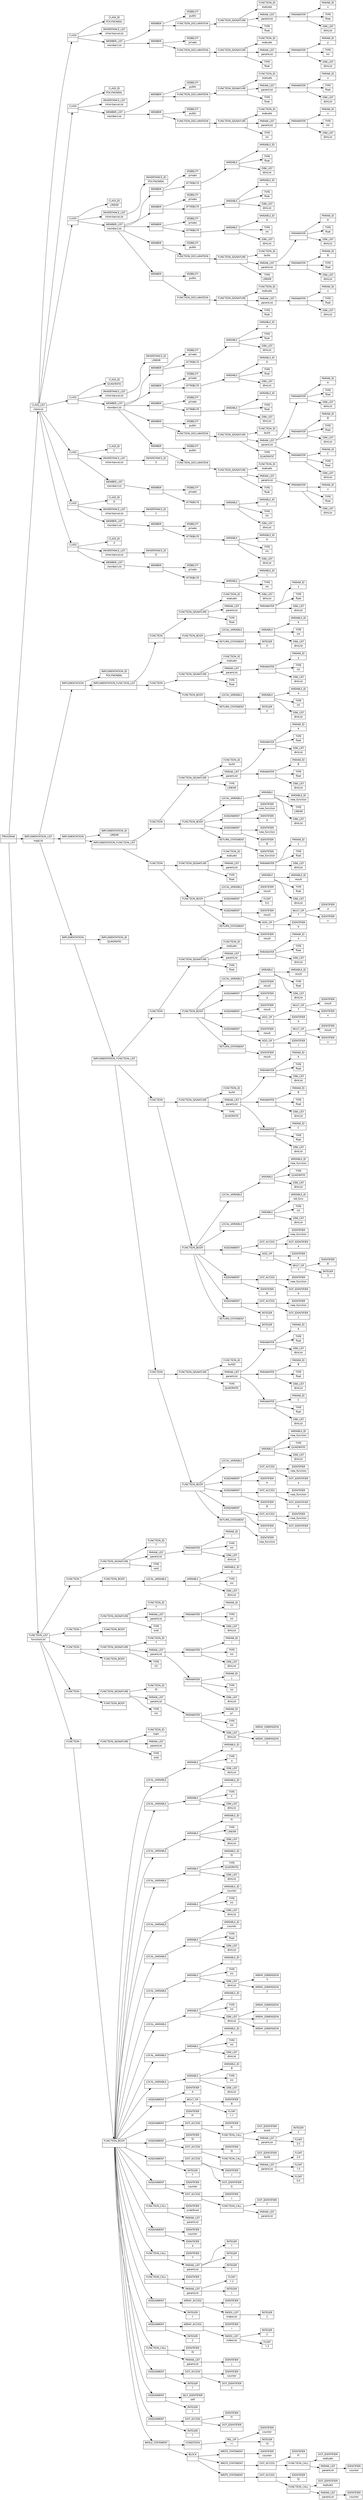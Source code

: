 digraph AST {
  node [shape=record];
    node [fontname=Sans];charset="UTF-8" splines=true splines=spline rankdir =LR
  node3 [label="PROGRAM |  "];
  node0 [label="CLASS_LIST | classList "];
  node31 [label="CLASS |  "];
  node4 [label="CLASS_ID | POLYNOMIAL "];
  node5 [label="INHERITANCE_LIST | inheritanceList "];
  node6 [label="MEMBER_LIST | memberList "];
  node18 [label="MEMBER |  "];
  node7 [label="VISIBILITY | public "];
  node17 [label="FUNCTION_DECLARATION |  "];
  node16 [label="FUNCTION_SIGNATURE |  "];
  node8 [label="FUNCTION_ID | evaluate "];
  node9 [label="PARAM_LIST | paramList "];
  node14 [label="PARAMATER |  "];
  node10 [label="PARAM_ID | x "];
  node11 [label="TYPE | float "];
  node12 [label="DIM_LIST | dimList "];
  node15 [label="TYPE | float "];
  node30 [label="MEMBER |  "];
  node19 [label="VISIBILITY | private "];
  node29 [label="FUNCTION_DECLARATION |  "];
  node28 [label="FUNCTION_SIGNATURE |  "];
  node20 [label="FUNCTION_ID | evaluate "];
  node21 [label="PARAM_LIST | paramList "];
  node26 [label="PARAMATER |  "];
  node22 [label="PARAM_ID | y "];
  node23 [label="TYPE | int "];
  node24 [label="DIM_LIST | dimList "];
  node27 [label="TYPE | float "];
  node59 [label="CLASS |  "];
  node32 [label="CLASS_ID | POLYNOMIAL "];
  node33 [label="INHERITANCE_LIST | inheritanceList "];
  node34 [label="MEMBER_LIST | memberList "];
  node46 [label="MEMBER |  "];
  node35 [label="VISIBILITY | public "];
  node45 [label="FUNCTION_DECLARATION |  "];
  node44 [label="FUNCTION_SIGNATURE |  "];
  node36 [label="FUNCTION_ID | evaluate "];
  node37 [label="PARAM_LIST | paramList "];
  node42 [label="PARAMATER |  "];
  node38 [label="PARAM_ID | x "];
  node39 [label="TYPE | float "];
  node40 [label="DIM_LIST | dimList "];
  node43 [label="TYPE | float "];
  node58 [label="MEMBER |  "];
  node47 [label="VISIBILITY | public "];
  node57 [label="FUNCTION_DECLARATION |  "];
  node56 [label="FUNCTION_SIGNATURE |  "];
  node48 [label="FUNCTION_ID | evaluate "];
  node49 [label="PARAM_LIST | paramList "];
  node54 [label="PARAMATER |  "];
  node50 [label="PARAM_ID | x "];
  node51 [label="TYPE | int "];
  node52 [label="DIM_LIST | dimList "];
  node55 [label="TYPE | int "];
  node117 [label="CLASS |  "];
  node60 [label="CLASS_ID | LINEAR "];
  node61 [label="INHERITANCE_LIST | inheritanceList "];
  node62 [label="INHERITANCE_ID | POLYNOMIAL "];
  node63 [label="MEMBER_LIST | memberList "];
  node71 [label="MEMBER |  "];
  node64 [label="VISIBILITY | private "];
  node70 [label="ATTRIBUTE |  "];
  node69 [label="VARIABLE |  "];
  node65 [label="VARIABLE_ID | a "];
  node66 [label="TYPE | float "];
  node67 [label="DIM_LIST | dimList "];
  node79 [label="MEMBER |  "];
  node72 [label="VISIBILITY | private "];
  node78 [label="ATTRIBUTE |  "];
  node77 [label="VARIABLE |  "];
  node73 [label="VARIABLE_ID | b "];
  node74 [label="TYPE | float "];
  node75 [label="DIM_LIST | dimList "];
  node87 [label="MEMBER |  "];
  node80 [label="VISIBILITY | private "];
  node86 [label="ATTRIBUTE |  "];
  node85 [label="VARIABLE |  "];
  node81 [label="VARIABLE_ID | b "];
  node82 [label="TYPE | int "];
  node83 [label="DIM_LIST | dimList "];
  node104 [label="MEMBER |  "];
  node88 [label="VISIBILITY | public "];
  node103 [label="FUNCTION_DECLARATION |  "];
  node102 [label="FUNCTION_SIGNATURE |  "];
  node89 [label="FUNCTION_ID | build "];
  node90 [label="PARAM_LIST | paramList "];
  node95 [label="PARAMATER |  "];
  node91 [label="PARAM_ID | A "];
  node92 [label="TYPE | float "];
  node93 [label="DIM_LIST | dimList "];
  node100 [label="PARAMATER |  "];
  node96 [label="PARAM_ID | B "];
  node97 [label="TYPE | float "];
  node98 [label="DIM_LIST | dimList "];
  node101 [label="TYPE | LINEAR "];
  node116 [label="MEMBER |  "];
  node105 [label="VISIBILITY | public "];
  node115 [label="FUNCTION_DECLARATION |  "];
  node114 [label="FUNCTION_SIGNATURE |  "];
  node106 [label="FUNCTION_ID | evaluate "];
  node107 [label="PARAM_LIST | paramList "];
  node112 [label="PARAMATER |  "];
  node108 [label="PARAM_ID | x "];
  node109 [label="TYPE | float "];
  node110 [label="DIM_LIST | dimList "];
  node113 [label="TYPE | float "];
  node180 [label="CLASS |  "];
  node118 [label="CLASS_ID | QUADRATIC "];
  node119 [label="INHERITANCE_LIST | inheritanceList "];
  node120 [label="INHERITANCE_ID | LINEAR "];
  node121 [label="MEMBER_LIST | memberList "];
  node129 [label="MEMBER |  "];
  node122 [label="VISIBILITY | private "];
  node128 [label="ATTRIBUTE |  "];
  node127 [label="VARIABLE |  "];
  node123 [label="VARIABLE_ID | a "];
  node124 [label="TYPE | float "];
  node125 [label="DIM_LIST | dimList "];
  node137 [label="MEMBER |  "];
  node130 [label="VISIBILITY | private "];
  node136 [label="ATTRIBUTE |  "];
  node135 [label="VARIABLE |  "];
  node131 [label="VARIABLE_ID | b "];
  node132 [label="TYPE | float "];
  node133 [label="DIM_LIST | dimList "];
  node145 [label="MEMBER |  "];
  node138 [label="VISIBILITY | private "];
  node144 [label="ATTRIBUTE |  "];
  node143 [label="VARIABLE |  "];
  node139 [label="VARIABLE_ID | c "];
  node140 [label="TYPE | float "];
  node141 [label="DIM_LIST | dimList "];
  node167 [label="MEMBER |  "];
  node146 [label="VISIBILITY | public "];
  node166 [label="FUNCTION_DECLARATION |  "];
  node165 [label="FUNCTION_SIGNATURE |  "];
  node147 [label="FUNCTION_ID | build "];
  node148 [label="PARAM_LIST | paramList "];
  node153 [label="PARAMATER |  "];
  node149 [label="PARAM_ID | A "];
  node150 [label="TYPE | float "];
  node151 [label="DIM_LIST | dimList "];
  node158 [label="PARAMATER |  "];
  node154 [label="PARAM_ID | B "];
  node155 [label="TYPE | float "];
  node156 [label="DIM_LIST | dimList "];
  node163 [label="PARAMATER |  "];
  node159 [label="PARAM_ID | C "];
  node160 [label="TYPE | float "];
  node161 [label="DIM_LIST | dimList "];
  node164 [label="TYPE | QUADRATIC "];
  node179 [label="MEMBER |  "];
  node168 [label="VISIBILITY | public "];
  node178 [label="FUNCTION_DECLARATION |  "];
  node177 [label="FUNCTION_SIGNATURE |  "];
  node169 [label="FUNCTION_ID | evaluate "];
  node170 [label="PARAM_LIST | paramList "];
  node175 [label="PARAMATER |  "];
  node171 [label="PARAM_ID | x "];
  node172 [label="TYPE | float "];
  node173 [label="DIM_LIST | dimList "];
  node176 [label="TYPE | float "];
  node193 [label="CLASS |  "];
  node181 [label="CLASS_ID | C "];
  node182 [label="INHERITANCE_LIST | inheritanceList "];
  node183 [label="INHERITANCE_ID | E "];
  node184 [label="MEMBER_LIST | memberList "];
  node192 [label="MEMBER |  "];
  node185 [label="VISIBILITY | private "];
  node191 [label="ATTRIBUTE |  "];
  node190 [label="VARIABLE |  "];
  node186 [label="VARIABLE_ID | a "];
  node187 [label="TYPE | int "];
  node188 [label="DIM_LIST | dimList "];
  node206 [label="CLASS |  "];
  node194 [label="CLASS_ID | D "];
  node195 [label="INHERITANCE_LIST | inheritanceList "];
  node196 [label="INHERITANCE_ID | C "];
  node197 [label="MEMBER_LIST | memberList "];
  node205 [label="MEMBER |  "];
  node198 [label="VISIBILITY | private "];
  node204 [label="ATTRIBUTE |  "];
  node203 [label="VARIABLE |  "];
  node199 [label="VARIABLE_ID | b "];
  node200 [label="TYPE | int "];
  node201 [label="DIM_LIST | dimList "];
  node219 [label="CLASS |  "];
  node207 [label="CLASS_ID | E "];
  node208 [label="INHERITANCE_LIST | inheritanceList "];
  node209 [label="INHERITANCE_ID | D "];
  node210 [label="MEMBER_LIST | memberList "];
  node218 [label="MEMBER |  "];
  node211 [label="VISIBILITY | private "];
  node217 [label="ATTRIBUTE |  "];
  node216 [label="VARIABLE |  "];
  node212 [label="VARIABLE_ID | c "];
  node213 [label="TYPE | int "];
  node214 [label="DIM_LIST | dimList "];
  node1 [label="IMPLEMENTATION_LIST | implList "];
  node260 [label="IMPLEMENTATION |  "];
  node220 [label="IMPLEMENTATION_ID | POLYNOMIAL "];
  node221 [label="IMPLEMENTATION_FUNCTION_LIST |  "];
  node240 [label="FUNCTION |  "];
  node230 [label="FUNCTION_SIGNATURE |  "];
  node222 [label="FUNCTION_ID | evaluate "];
  node223 [label="PARAM_LIST | paramList "];
  node228 [label="PARAMATER |  "];
  node224 [label="PARAM_ID | x "];
  node225 [label="TYPE | float "];
  node226 [label="DIM_LIST | dimList "];
  node229 [label="TYPE | float "];
  node231 [label="FUNCTION_BODY |  "];
  node237 [label="LOCAL_VARIABLE |  "];
  node236 [label="VARIABLE |  "];
  node232 [label="VARIABLE_ID | b "];
  node233 [label="TYPE | int "];
  node234 [label="DIM_LIST | dimList "];
  node239 [label="RETURN_STATEMENT |  "];
  node238 [label="INTEGER | 0 "];
  node259 [label="FUNCTION |  "];
  node249 [label="FUNCTION_SIGNATURE |  "];
  node241 [label="FUNCTION_ID | evaluate "];
  node242 [label="PARAM_LIST | paramList "];
  node247 [label="PARAMATER |  "];
  node243 [label="PARAM_ID | y "];
  node244 [label="TYPE | int "];
  node245 [label="DIM_LIST | dimList "];
  node248 [label="TYPE | float "];
  node250 [label="FUNCTION_BODY |  "];
  node256 [label="LOCAL_VARIABLE |  "];
  node255 [label="VARIABLE |  "];
  node251 [label="VARIABLE_ID | a "];
  node252 [label="TYPE | int "];
  node253 [label="DIM_LIST | dimList "];
  node258 [label="RETURN_STATEMENT |  "];
  node257 [label="INTEGER | 0 "];
  node326 [label="IMPLEMENTATION |  "];
  node261 [label="IMPLEMENTATION_ID | LINEAR "];
  node262 [label="IMPLEMENTATION_FUNCTION_LIST |  "];
  node294 [label="FUNCTION |  "];
  node276 [label="FUNCTION_SIGNATURE |  "];
  node263 [label="FUNCTION_ID | build "];
  node264 [label="PARAM_LIST | paramList "];
  node269 [label="PARAMATER |  "];
  node265 [label="PARAM_ID | A "];
  node266 [label="TYPE | float "];
  node267 [label="DIM_LIST | dimList "];
  node274 [label="PARAMATER |  "];
  node270 [label="PARAM_ID | B "];
  node271 [label="TYPE | float "];
  node272 [label="DIM_LIST | dimList "];
  node275 [label="TYPE | LINEAR "];
  node277 [label="FUNCTION_BODY |  "];
  node283 [label="LOCAL_VARIABLE |  "];
  node282 [label="VARIABLE |  "];
  node278 [label="VARIABLE_ID | new_function "];
  node279 [label="TYPE | LINEAR "];
  node280 [label="DIM_LIST | dimList "];
  node287 [label="ASSIGNMENT |  "];
  node284 [label="IDENTIFIER | new_function "];
  node286 [label="IDENTIFIER | A "];
  node291 [label="ASSIGNMENT |  "];
  node288 [label="IDENTIFIER | new_function "];
  node290 [label="IDENTIFIER | B "];
  node293 [label="RETURN_STATEMENT |  "];
  node292 [label="IDENTIFIER | new_function "];
  node325 [label="FUNCTION |  "];
  node303 [label="FUNCTION_SIGNATURE |  "];
  node295 [label="FUNCTION_ID | evaluate "];
  node296 [label="PARAM_LIST | paramList "];
  node301 [label="PARAMATER |  "];
  node297 [label="PARAM_ID | x "];
  node298 [label="TYPE | float "];
  node299 [label="DIM_LIST | dimList "];
  node302 [label="TYPE | float "];
  node304 [label="FUNCTION_BODY |  "];
  node310 [label="LOCAL_VARIABLE |  "];
  node309 [label="VARIABLE |  "];
  node305 [label="VARIABLE_ID | result "];
  node306 [label="TYPE | float "];
  node307 [label="DIM_LIST | dimList "];
  node314 [label="ASSIGNMENT |  "];
  node311 [label="IDENTIFIER | result "];
  node313 [label="FLOAT | 0.0 "];
  node322 [label="ASSIGNMENT |  "];
  node315 [label="IDENTIFIER | result "];
  node320 [label="ADD_OP | + "];
  node318 [label="MULT_OP | * "];
  node317 [label="IDENTIFIER | a "];
  node319 [label="IDENTIFIER | x "];
  node321 [label="IDENTIFIER | b "];
  node324 [label="RETURN_STATEMENT |  "];
  node323 [label="IDENTIFIER | result "];
  node472 [label="IMPLEMENTATION |  "];
  node327 [label="IMPLEMENTATION_ID | QUADRATIC "];
  node328 [label="IMPLEMENTATION_FUNCTION_LIST |  "];
  node367 [label="FUNCTION |  "];
  node337 [label="FUNCTION_SIGNATURE |  "];
  node329 [label="FUNCTION_ID | evaluate "];
  node330 [label="PARAM_LIST | paramList "];
  node335 [label="PARAMATER |  "];
  node331 [label="PARAM_ID | x "];
  node332 [label="TYPE | float "];
  node333 [label="DIM_LIST | dimList "];
  node336 [label="TYPE | float "];
  node338 [label="FUNCTION_BODY |  "];
  node344 [label="LOCAL_VARIABLE |  "];
  node343 [label="VARIABLE |  "];
  node339 [label="VARIABLE_ID | result "];
  node340 [label="TYPE | float "];
  node341 [label="DIM_LIST | dimList "];
  node348 [label="ASSIGNMENT |  "];
  node345 [label="IDENTIFIER | result "];
  node347 [label="IDENTIFIER | a "];
  node356 [label="ASSIGNMENT |  "];
  node349 [label="IDENTIFIER | result "];
  node354 [label="ADD_OP | + "];
  node352 [label="MULT_OP | * "];
  node351 [label="IDENTIFIER | result "];
  node353 [label="IDENTIFIER | x "];
  node355 [label="IDENTIFIER | b "];
  node364 [label="ASSIGNMENT |  "];
  node357 [label="IDENTIFIER | result "];
  node362 [label="ADD_OP | + "];
  node360 [label="MULT_OP | * "];
  node359 [label="IDENTIFIER | result "];
  node361 [label="IDENTIFIER | x "];
  node363 [label="IDENTIFIER | c "];
  node366 [label="RETURN_STATEMENT |  "];
  node365 [label="IDENTIFIER | result "];
  node424 [label="FUNCTION |  "];
  node386 [label="FUNCTION_SIGNATURE |  "];
  node368 [label="FUNCTION_ID | build "];
  node369 [label="PARAM_LIST | paramList "];
  node374 [label="PARAMATER |  "];
  node370 [label="PARAM_ID | A "];
  node371 [label="TYPE | float "];
  node372 [label="DIM_LIST | dimList "];
  node379 [label="PARAMATER |  "];
  node375 [label="PARAM_ID | B "];
  node376 [label="TYPE | float "];
  node377 [label="DIM_LIST | dimList "];
  node384 [label="PARAMATER |  "];
  node380 [label="PARAM_ID | C "];
  node381 [label="TYPE | float "];
  node382 [label="DIM_LIST | dimList "];
  node385 [label="TYPE | QUADRATIC "];
  node387 [label="FUNCTION_BODY |  "];
  node393 [label="LOCAL_VARIABLE |  "];
  node392 [label="VARIABLE |  "];
  node388 [label="VARIABLE_ID | new_function "];
  node389 [label="TYPE | QUADRATIC "];
  node390 [label="DIM_LIST | dimList "];
  node399 [label="LOCAL_VARIABLE |  "];
  node398 [label="VARIABLE |  "];
  node394 [label="VARIABLE_ID | old_func "];
  node395 [label="TYPE | int "];
  node396 [label="DIM_LIST | dimList "];
  node409 [label="ASSIGNMENT |  "];
  node402 [label="DOT_ACCESS |  "];
  node400 [label="IDENTIFIER | new_function "];
  node401 [label="DOT_IDENTIFIER | a "];
  node405 [label="ADD_OP | + "];
  node404 [label="IDENTIFIER | A "];
  node407 [label="MULT_OP | * "];
  node406 [label="IDENTIFIER | B "];
  node408 [label="INTEGER | 3 "];
  node415 [label="ASSIGNMENT |  "];
  node412 [label="DOT_ACCESS |  "];
  node410 [label="IDENTIFIER | new_function "];
  node411 [label="DOT_IDENTIFIER | b "];
  node414 [label="IDENTIFIER | B "];
  node421 [label="ASSIGNMENT |  "];
  node418 [label="DOT_ACCESS |  "];
  node416 [label="IDENTIFIER | new_function "];
  node417 [label="DOT_IDENTIFIER | c "];
  node420 [label="INTEGER | 1 "];
  node423 [label="RETURN_STATEMENT |  "];
  node422 [label="INTEGER | 1 "];
  node471 [label="FUNCTION |  "];
  node443 [label="FUNCTION_SIGNATURE |  "];
  node425 [label="FUNCTION_ID | build2 "];
  node426 [label="PARAM_LIST | paramList "];
  node431 [label="PARAMATER |  "];
  node427 [label="PARAM_ID | A "];
  node428 [label="TYPE | float "];
  node429 [label="DIM_LIST | dimList "];
  node436 [label="PARAMATER |  "];
  node432 [label="PARAM_ID | B "];
  node433 [label="TYPE | float "];
  node434 [label="DIM_LIST | dimList "];
  node441 [label="PARAMATER |  "];
  node437 [label="PARAM_ID | C "];
  node438 [label="TYPE | float "];
  node439 [label="DIM_LIST | dimList "];
  node442 [label="TYPE | QUADRATIC "];
  node444 [label="FUNCTION_BODY |  "];
  node450 [label="LOCAL_VARIABLE |  "];
  node449 [label="VARIABLE |  "];
  node445 [label="VARIABLE_ID | new_function "];
  node446 [label="TYPE | QUADRATIC "];
  node447 [label="DIM_LIST | dimList "];
  node456 [label="ASSIGNMENT |  "];
  node453 [label="DOT_ACCESS |  "];
  node451 [label="IDENTIFIER | new_function "];
  node452 [label="DOT_IDENTIFIER | a "];
  node455 [label="IDENTIFIER | A "];
  node462 [label="ASSIGNMENT |  "];
  node459 [label="DOT_ACCESS |  "];
  node457 [label="IDENTIFIER | new_function "];
  node458 [label="DOT_IDENTIFIER | b "];
  node461 [label="IDENTIFIER | B "];
  node468 [label="ASSIGNMENT |  "];
  node465 [label="DOT_ACCESS |  "];
  node463 [label="IDENTIFIER | new_function "];
  node464 [label="DOT_IDENTIFIER | c "];
  node467 [label="IDENTIFIER | C "];
  node470 [label="RETURN_STATEMENT |  "];
  node469 [label="IDENTIFIER | new_function "];
  node2 [label="FUNCTION_LIST | functionList "];
  node489 [label="FUNCTION |  "];
  node481 [label="FUNCTION_SIGNATURE |  "];
  node473 [label="FUNCTION_ID | f "];
  node474 [label="PARAM_LIST | paramList "];
  node479 [label="PARAMATER |  "];
  node475 [label="PARAM_ID | i "];
  node476 [label="TYPE | int "];
  node477 [label="DIM_LIST | dimList "];
  node480 [label="TYPE | void "];
  node482 [label="FUNCTION_BODY |  "];
  node488 [label="LOCAL_VARIABLE |  "];
  node487 [label="VARIABLE |  "];
  node483 [label="VARIABLE_ID | a "];
  node484 [label="TYPE | int "];
  node485 [label="DIM_LIST | dimList "];
  node500 [label="FUNCTION |  "];
  node498 [label="FUNCTION_SIGNATURE |  "];
  node490 [label="FUNCTION_ID | f "];
  node491 [label="PARAM_LIST | paramList "];
  node496 [label="PARAMATER |  "];
  node492 [label="PARAM_ID | i "];
  node493 [label="TYPE | int "];
  node494 [label="DIM_LIST | dimList "];
  node497 [label="TYPE | void "];
  node499 [label="FUNCTION_BODY |  "];
  node516 [label="FUNCTION |  "];
  node514 [label="FUNCTION_SIGNATURE |  "];
  node501 [label="FUNCTION_ID | f "];
  node502 [label="PARAM_LIST | paramList "];
  node507 [label="PARAMATER |  "];
  node503 [label="PARAM_ID | i "];
  node504 [label="TYPE | int "];
  node505 [label="DIM_LIST | dimList "];
  node512 [label="PARAMATER |  "];
  node508 [label="PARAM_ID | j "];
  node509 [label="TYPE | int "];
  node510 [label="DIM_LIST | dimList "];
  node513 [label="TYPE | int "];
  node515 [label="FUNCTION_BODY |  "];
  node529 [label="FUNCTION |  "];
  node527 [label="FUNCTION_SIGNATURE |  "];
  node517 [label="FUNCTION_ID | f3 "];
  node518 [label="PARAM_LIST | paramList "];
  node525 [label="PARAMATER |  "];
  node519 [label="PARAM_ID | p1 "];
  node520 [label="TYPE | int "];
  node523 [label="DIM_LIST | dimList "];
  node522 [label="ARRAY_DIMENSION | 3 "];
  node521 [label="ARRAY_DIMENSION | 2 "];
  node526 [label="TYPE | int "];
  node528 [label="FUNCTION_BODY |  "];
  node716 [label="FUNCTION |  "];
  node533 [label="FUNCTION_SIGNATURE |  "];
  node530 [label="FUNCTION_ID | main "];
  node531 [label="PARAM_LIST | paramList "];
  node532 [label="TYPE | void "];
  node534 [label="FUNCTION_BODY |  "];
  node540 [label="LOCAL_VARIABLE |  "];
  node539 [label="VARIABLE |  "];
  node535 [label="VARIABLE_ID | a "];
  node536 [label="TYPE | a "];
  node537 [label="DIM_LIST | dimList "];
  node546 [label="LOCAL_VARIABLE |  "];
  node545 [label="VARIABLE |  "];
  node541 [label="VARIABLE_ID | c "];
  node542 [label="TYPE | C "];
  node543 [label="DIM_LIST | dimList "];
  node552 [label="LOCAL_VARIABLE |  "];
  node551 [label="VARIABLE |  "];
  node547 [label="VARIABLE_ID | f1 "];
  node548 [label="TYPE | LINEAR "];
  node549 [label="DIM_LIST | dimList "];
  node558 [label="LOCAL_VARIABLE |  "];
  node557 [label="VARIABLE |  "];
  node553 [label="VARIABLE_ID | f2 "];
  node554 [label="TYPE | QUADRATIC "];
  node555 [label="DIM_LIST | dimList "];
  node564 [label="LOCAL_VARIABLE |  "];
  node563 [label="VARIABLE |  "];
  node559 [label="VARIABLE_ID | counter "];
  node560 [label="TYPE | int "];
  node561 [label="DIM_LIST | dimList "];
  node570 [label="LOCAL_VARIABLE |  "];
  node569 [label="VARIABLE |  "];
  node565 [label="VARIABLE_ID | counter "];
  node566 [label="TYPE | float "];
  node567 [label="DIM_LIST | dimList "];
  node578 [label="LOCAL_VARIABLE |  "];
  node577 [label="VARIABLE |  "];
  node571 [label="VARIABLE_ID | i "];
  node572 [label="TYPE | int "];
  node575 [label="DIM_LIST | dimList "];
  node574 [label="ARRAY_DIMENSION | 3 "];
  node573 [label="ARRAY_DIMENSION | 2 "];
  node587 [label="LOCAL_VARIABLE |  "];
  node586 [label="VARIABLE |  "];
  node579 [label="VARIABLE_ID | j "];
  node580 [label="TYPE | int "];
  node584 [label="DIM_LIST | dimList "];
  node583 [label="ARRAY_DIMENSION | 3 "];
  node582 [label="ARRAY_DIMENSION | 2 "];
  node581 [label="ARRAY_DIMENSION | 1 "];
  node593 [label="LOCAL_VARIABLE |  "];
  node592 [label="VARIABLE |  "];
  node588 [label="VARIABLE_ID | A "];
  node589 [label="TYPE | int "];
  node590 [label="DIM_LIST | dimList "];
  node599 [label="LOCAL_VARIABLE |  "];
  node598 [label="VARIABLE |  "];
  node594 [label="VARIABLE_ID | B "];
  node595 [label="TYPE | int "];
  node596 [label="DIM_LIST | dimList "];
  node605 [label="ASSIGNMENT |  "];
  node600 [label="IDENTIFIER | A "];
  node603 [label="MULT_OP | * "];
  node602 [label="IDENTIFIER | B "];
  node604 [label="FLOAT | 1.1 "];
  node615 [label="ASSIGNMENT |  "];
  node606 [label="IDENTIFIER | f1 "];
  node614 [label="DOT_ACCESS |  "];
  node608 [label="IDENTIFIER | f1 "];
  node613 [label="FUNCTION_CALL |  "];
  node609 [label="DOT_IDENTIFIER | build "];
  node610 [label="PARAM_LIST | paramList "];
  node611 [label="INTEGER | 2 "];
  node612 [label="FLOAT | 3.5 "];
  node626 [label="ASSIGNMENT |  "];
  node616 [label="IDENTIFIER | f2 "];
  node625 [label="DOT_ACCESS |  "];
  node618 [label="IDENTIFIER | f2 "];
  node624 [label="FUNCTION_CALL |  "];
  node619 [label="DOT_IDENTIFIER | build "];
  node620 [label="PARAM_LIST | paramList "];
  node621 [label="FLOAT | 2.0 "];
  node622 [label="FLOAT | 1.0 "];
  node623 [label="FLOAT | 0.0 "];
  node632 [label="ASSIGNMENT |  "];
  node629 [label="DOT_ACCESS |  "];
  node627 [label="IDENTIFIER | c "];
  node628 [label="DOT_IDENTIFIER | b "];
  node631 [label="INTEGER | 1 "];
  node640 [label="ASSIGNMENT |  "];
  node633 [label="IDENTIFIER | counter "];
  node639 [label="DOT_ACCESS |  "];
  node635 [label="IDENTIFIER | c "];
  node638 [label="FUNCTION_CALL |  "];
  node636 [label="DOT_IDENTIFIER | f "];
  node637 [label="PARAM_LIST | paramList "];
  node643 [label="FUNCTION_CALL |  "];
  node641 [label="IDENTIFIER | undefined "];
  node642 [label="PARAM_LIST | paramList "];
  node647 [label="ASSIGNMENT |  "];
  node644 [label="IDENTIFIER | counter "];
  node646 [label="IDENTIFIER | a "];
  node653 [label="FUNCTION_CALL |  "];
  node648 [label="IDENTIFIER | f "];
  node649 [label="PARAM_LIST | paramList "];
  node650 [label="INTEGER | 1 "];
  node651 [label="INTEGER | 1 "];
  node652 [label="INTEGER | 1 "];
  node658 [label="FUNCTION_CALL |  "];
  node654 [label="IDENTIFIER | f "];
  node655 [label="PARAM_LIST | paramList "];
  node656 [label="FLOAT | 1.2 "];
  node657 [label="INTEGER | 1 "];
  node665 [label="ASSIGNMENT |  "];
  node662 [label="ARRAY_ACCESS |  "];
  node659 [label="IDENTIFIER | i "];
  node661 [label="INDEX_LIST | indexList "];
  node660 [label="INTEGER | 2 "];
  node664 [label="INTEGER | 1 "];
  node673 [label="ASSIGNMENT |  "];
  node670 [label="ARRAY_ACCESS |  "];
  node666 [label="IDENTIFIER | i "];
  node668 [label="INDEX_LIST | indexList "];
  node667 [label="INTEGER | 2 "];
  node669 [label="FLOAT | 1.3 "];
  node672 [label="INTEGER | 2 "];
  node677 [label="FUNCTION_CALL |  "];
  node674 [label="IDENTIFIER | f3 "];
  node675 [label="PARAM_LIST | paramList "];
  node676 [label="IDENTIFIER | j "];
  node683 [label="ASSIGNMENT |  "];
  node680 [label="DOT_ACCESS |  "];
  node678 [label="IDENTIFIER | counter "];
  node679 [label="DOT_IDENTIFIER | x "];
  node682 [label="INTEGER | 1 "];
  node687 [label="ASSIGNMENT |  "];
  node684 [label="SELF_IDENTIFIER | self "];
  node686 [label="INTEGER | 1 "];
  node693 [label="ASSIGNMENT |  "];
  node690 [label="DOT_ACCESS |  "];
  node688 [label="IDENTIFIER | f1 "];
  node689 [label="DOT_IDENTIFIER | c "];
  node692 [label="INTEGER | 1 "];
  node715 [label="WHILE_STATEMENT |  "];
  node697 [label="CONDITION |  "];
  node695 [label="REL_OP | \<= "];
  node694 [label="IDENTIFIER | counter "];
  node696 [label="INTEGER | 10 "];
  node698 [label="BLOCK |  "];
  node700 [label="WRITE_STATEMENT |  "];
  node699 [label="IDENTIFIER | counter "];
  node707 [label="WRITE_STATEMENT |  "];
  node706 [label="DOT_ACCESS |  "];
  node701 [label="IDENTIFIER | f1 "];
  node705 [label="FUNCTION_CALL |  "];
  node702 [label="DOT_IDENTIFIER | evaluate "];
  node703 [label="PARAM_LIST | paramList "];
  node704 [label="IDENTIFIER | counter "];
  node714 [label="WRITE_STATEMENT |  "];
  node713 [label="DOT_ACCESS |  "];
  node708 [label="IDENTIFIER | f2 "];
  node712 [label="FUNCTION_CALL |  "];
  node709 [label="DOT_IDENTIFIER | evaluate "];
  node710 [label="PARAM_LIST | paramList "];
  node711 [label="IDENTIFIER | counter "];
  node3 -> node0;
  node0 -> node31;
  node31 -> node4;
  node31 -> node5;
  node31 -> node6;
  node6 -> node18;
  node18 -> node7;
  node18 -> node17;
  node17 -> node16;
  node16 -> node8;
  node16 -> node9;
  node9 -> node14;
  node14 -> node10;
  node14 -> node11;
  node14 -> node12;
  node16 -> node15;
  node6 -> node30;
  node30 -> node19;
  node30 -> node29;
  node29 -> node28;
  node28 -> node20;
  node28 -> node21;
  node21 -> node26;
  node26 -> node22;
  node26 -> node23;
  node26 -> node24;
  node28 -> node27;
  node0 -> node59;
  node59 -> node32;
  node59 -> node33;
  node59 -> node34;
  node34 -> node46;
  node46 -> node35;
  node46 -> node45;
  node45 -> node44;
  node44 -> node36;
  node44 -> node37;
  node37 -> node42;
  node42 -> node38;
  node42 -> node39;
  node42 -> node40;
  node44 -> node43;
  node34 -> node58;
  node58 -> node47;
  node58 -> node57;
  node57 -> node56;
  node56 -> node48;
  node56 -> node49;
  node49 -> node54;
  node54 -> node50;
  node54 -> node51;
  node54 -> node52;
  node56 -> node55;
  node0 -> node117;
  node117 -> node60;
  node117 -> node61;
  node61 -> node62;
  node117 -> node63;
  node63 -> node71;
  node71 -> node64;
  node71 -> node70;
  node70 -> node69;
  node69 -> node65;
  node69 -> node66;
  node69 -> node67;
  node63 -> node79;
  node79 -> node72;
  node79 -> node78;
  node78 -> node77;
  node77 -> node73;
  node77 -> node74;
  node77 -> node75;
  node63 -> node87;
  node87 -> node80;
  node87 -> node86;
  node86 -> node85;
  node85 -> node81;
  node85 -> node82;
  node85 -> node83;
  node63 -> node104;
  node104 -> node88;
  node104 -> node103;
  node103 -> node102;
  node102 -> node89;
  node102 -> node90;
  node90 -> node95;
  node95 -> node91;
  node95 -> node92;
  node95 -> node93;
  node90 -> node100;
  node100 -> node96;
  node100 -> node97;
  node100 -> node98;
  node102 -> node101;
  node63 -> node116;
  node116 -> node105;
  node116 -> node115;
  node115 -> node114;
  node114 -> node106;
  node114 -> node107;
  node107 -> node112;
  node112 -> node108;
  node112 -> node109;
  node112 -> node110;
  node114 -> node113;
  node0 -> node180;
  node180 -> node118;
  node180 -> node119;
  node119 -> node120;
  node180 -> node121;
  node121 -> node129;
  node129 -> node122;
  node129 -> node128;
  node128 -> node127;
  node127 -> node123;
  node127 -> node124;
  node127 -> node125;
  node121 -> node137;
  node137 -> node130;
  node137 -> node136;
  node136 -> node135;
  node135 -> node131;
  node135 -> node132;
  node135 -> node133;
  node121 -> node145;
  node145 -> node138;
  node145 -> node144;
  node144 -> node143;
  node143 -> node139;
  node143 -> node140;
  node143 -> node141;
  node121 -> node167;
  node167 -> node146;
  node167 -> node166;
  node166 -> node165;
  node165 -> node147;
  node165 -> node148;
  node148 -> node153;
  node153 -> node149;
  node153 -> node150;
  node153 -> node151;
  node148 -> node158;
  node158 -> node154;
  node158 -> node155;
  node158 -> node156;
  node148 -> node163;
  node163 -> node159;
  node163 -> node160;
  node163 -> node161;
  node165 -> node164;
  node121 -> node179;
  node179 -> node168;
  node179 -> node178;
  node178 -> node177;
  node177 -> node169;
  node177 -> node170;
  node170 -> node175;
  node175 -> node171;
  node175 -> node172;
  node175 -> node173;
  node177 -> node176;
  node0 -> node193;
  node193 -> node181;
  node193 -> node182;
  node182 -> node183;
  node193 -> node184;
  node184 -> node192;
  node192 -> node185;
  node192 -> node191;
  node191 -> node190;
  node190 -> node186;
  node190 -> node187;
  node190 -> node188;
  node0 -> node206;
  node206 -> node194;
  node206 -> node195;
  node195 -> node196;
  node206 -> node197;
  node197 -> node205;
  node205 -> node198;
  node205 -> node204;
  node204 -> node203;
  node203 -> node199;
  node203 -> node200;
  node203 -> node201;
  node0 -> node219;
  node219 -> node207;
  node219 -> node208;
  node208 -> node209;
  node219 -> node210;
  node210 -> node218;
  node218 -> node211;
  node218 -> node217;
  node217 -> node216;
  node216 -> node212;
  node216 -> node213;
  node216 -> node214;
  node3 -> node1;
  node1 -> node260;
  node260 -> node220;
  node260 -> node221;
  node221 -> node240;
  node240 -> node230;
  node230 -> node222;
  node230 -> node223;
  node223 -> node228;
  node228 -> node224;
  node228 -> node225;
  node228 -> node226;
  node230 -> node229;
  node240 -> node231;
  node231 -> node237;
  node237 -> node236;
  node236 -> node232;
  node236 -> node233;
  node236 -> node234;
  node231 -> node239;
  node239 -> node238;
  node221 -> node259;
  node259 -> node249;
  node249 -> node241;
  node249 -> node242;
  node242 -> node247;
  node247 -> node243;
  node247 -> node244;
  node247 -> node245;
  node249 -> node248;
  node259 -> node250;
  node250 -> node256;
  node256 -> node255;
  node255 -> node251;
  node255 -> node252;
  node255 -> node253;
  node250 -> node258;
  node258 -> node257;
  node1 -> node326;
  node326 -> node261;
  node326 -> node262;
  node262 -> node294;
  node294 -> node276;
  node276 -> node263;
  node276 -> node264;
  node264 -> node269;
  node269 -> node265;
  node269 -> node266;
  node269 -> node267;
  node264 -> node274;
  node274 -> node270;
  node274 -> node271;
  node274 -> node272;
  node276 -> node275;
  node294 -> node277;
  node277 -> node283;
  node283 -> node282;
  node282 -> node278;
  node282 -> node279;
  node282 -> node280;
  node277 -> node287;
  node287 -> node284;
  node287 -> node286;
  node277 -> node291;
  node291 -> node288;
  node291 -> node290;
  node277 -> node293;
  node293 -> node292;
  node262 -> node325;
  node325 -> node303;
  node303 -> node295;
  node303 -> node296;
  node296 -> node301;
  node301 -> node297;
  node301 -> node298;
  node301 -> node299;
  node303 -> node302;
  node325 -> node304;
  node304 -> node310;
  node310 -> node309;
  node309 -> node305;
  node309 -> node306;
  node309 -> node307;
  node304 -> node314;
  node314 -> node311;
  node314 -> node313;
  node304 -> node322;
  node322 -> node315;
  node322 -> node320;
  node320 -> node318;
  node318 -> node317;
  node318 -> node319;
  node320 -> node321;
  node304 -> node324;
  node324 -> node323;
  node1 -> node472;
  node472 -> node327;
  node472 -> node328;
  node328 -> node367;
  node367 -> node337;
  node337 -> node329;
  node337 -> node330;
  node330 -> node335;
  node335 -> node331;
  node335 -> node332;
  node335 -> node333;
  node337 -> node336;
  node367 -> node338;
  node338 -> node344;
  node344 -> node343;
  node343 -> node339;
  node343 -> node340;
  node343 -> node341;
  node338 -> node348;
  node348 -> node345;
  node348 -> node347;
  node338 -> node356;
  node356 -> node349;
  node356 -> node354;
  node354 -> node352;
  node352 -> node351;
  node352 -> node353;
  node354 -> node355;
  node338 -> node364;
  node364 -> node357;
  node364 -> node362;
  node362 -> node360;
  node360 -> node359;
  node360 -> node361;
  node362 -> node363;
  node338 -> node366;
  node366 -> node365;
  node328 -> node424;
  node424 -> node386;
  node386 -> node368;
  node386 -> node369;
  node369 -> node374;
  node374 -> node370;
  node374 -> node371;
  node374 -> node372;
  node369 -> node379;
  node379 -> node375;
  node379 -> node376;
  node379 -> node377;
  node369 -> node384;
  node384 -> node380;
  node384 -> node381;
  node384 -> node382;
  node386 -> node385;
  node424 -> node387;
  node387 -> node393;
  node393 -> node392;
  node392 -> node388;
  node392 -> node389;
  node392 -> node390;
  node387 -> node399;
  node399 -> node398;
  node398 -> node394;
  node398 -> node395;
  node398 -> node396;
  node387 -> node409;
  node409 -> node402;
  node402 -> node400;
  node402 -> node401;
  node409 -> node405;
  node405 -> node404;
  node405 -> node407;
  node407 -> node406;
  node407 -> node408;
  node387 -> node415;
  node415 -> node412;
  node412 -> node410;
  node412 -> node411;
  node415 -> node414;
  node387 -> node421;
  node421 -> node418;
  node418 -> node416;
  node418 -> node417;
  node421 -> node420;
  node387 -> node423;
  node423 -> node422;
  node328 -> node471;
  node471 -> node443;
  node443 -> node425;
  node443 -> node426;
  node426 -> node431;
  node431 -> node427;
  node431 -> node428;
  node431 -> node429;
  node426 -> node436;
  node436 -> node432;
  node436 -> node433;
  node436 -> node434;
  node426 -> node441;
  node441 -> node437;
  node441 -> node438;
  node441 -> node439;
  node443 -> node442;
  node471 -> node444;
  node444 -> node450;
  node450 -> node449;
  node449 -> node445;
  node449 -> node446;
  node449 -> node447;
  node444 -> node456;
  node456 -> node453;
  node453 -> node451;
  node453 -> node452;
  node456 -> node455;
  node444 -> node462;
  node462 -> node459;
  node459 -> node457;
  node459 -> node458;
  node462 -> node461;
  node444 -> node468;
  node468 -> node465;
  node465 -> node463;
  node465 -> node464;
  node468 -> node467;
  node444 -> node470;
  node470 -> node469;
  node3 -> node2;
  node2 -> node489;
  node489 -> node481;
  node481 -> node473;
  node481 -> node474;
  node474 -> node479;
  node479 -> node475;
  node479 -> node476;
  node479 -> node477;
  node481 -> node480;
  node489 -> node482;
  node482 -> node488;
  node488 -> node487;
  node487 -> node483;
  node487 -> node484;
  node487 -> node485;
  node2 -> node500;
  node500 -> node498;
  node498 -> node490;
  node498 -> node491;
  node491 -> node496;
  node496 -> node492;
  node496 -> node493;
  node496 -> node494;
  node498 -> node497;
  node500 -> node499;
  node2 -> node516;
  node516 -> node514;
  node514 -> node501;
  node514 -> node502;
  node502 -> node507;
  node507 -> node503;
  node507 -> node504;
  node507 -> node505;
  node502 -> node512;
  node512 -> node508;
  node512 -> node509;
  node512 -> node510;
  node514 -> node513;
  node516 -> node515;
  node2 -> node529;
  node529 -> node527;
  node527 -> node517;
  node527 -> node518;
  node518 -> node525;
  node525 -> node519;
  node525 -> node520;
  node525 -> node523;
  node523 -> node522;
  node523 -> node521;
  node527 -> node526;
  node529 -> node528;
  node2 -> node716;
  node716 -> node533;
  node533 -> node530;
  node533 -> node531;
  node533 -> node532;
  node716 -> node534;
  node534 -> node540;
  node540 -> node539;
  node539 -> node535;
  node539 -> node536;
  node539 -> node537;
  node534 -> node546;
  node546 -> node545;
  node545 -> node541;
  node545 -> node542;
  node545 -> node543;
  node534 -> node552;
  node552 -> node551;
  node551 -> node547;
  node551 -> node548;
  node551 -> node549;
  node534 -> node558;
  node558 -> node557;
  node557 -> node553;
  node557 -> node554;
  node557 -> node555;
  node534 -> node564;
  node564 -> node563;
  node563 -> node559;
  node563 -> node560;
  node563 -> node561;
  node534 -> node570;
  node570 -> node569;
  node569 -> node565;
  node569 -> node566;
  node569 -> node567;
  node534 -> node578;
  node578 -> node577;
  node577 -> node571;
  node577 -> node572;
  node577 -> node575;
  node575 -> node574;
  node575 -> node573;
  node534 -> node587;
  node587 -> node586;
  node586 -> node579;
  node586 -> node580;
  node586 -> node584;
  node584 -> node583;
  node584 -> node582;
  node584 -> node581;
  node534 -> node593;
  node593 -> node592;
  node592 -> node588;
  node592 -> node589;
  node592 -> node590;
  node534 -> node599;
  node599 -> node598;
  node598 -> node594;
  node598 -> node595;
  node598 -> node596;
  node534 -> node605;
  node605 -> node600;
  node605 -> node603;
  node603 -> node602;
  node603 -> node604;
  node534 -> node615;
  node615 -> node606;
  node615 -> node614;
  node614 -> node608;
  node614 -> node613;
  node613 -> node609;
  node613 -> node610;
  node610 -> node611;
  node610 -> node612;
  node534 -> node626;
  node626 -> node616;
  node626 -> node625;
  node625 -> node618;
  node625 -> node624;
  node624 -> node619;
  node624 -> node620;
  node620 -> node621;
  node620 -> node622;
  node620 -> node623;
  node534 -> node632;
  node632 -> node629;
  node629 -> node627;
  node629 -> node628;
  node632 -> node631;
  node534 -> node640;
  node640 -> node633;
  node640 -> node639;
  node639 -> node635;
  node639 -> node638;
  node638 -> node636;
  node638 -> node637;
  node534 -> node643;
  node643 -> node641;
  node643 -> node642;
  node534 -> node647;
  node647 -> node644;
  node647 -> node646;
  node534 -> node653;
  node653 -> node648;
  node653 -> node649;
  node649 -> node650;
  node649 -> node651;
  node649 -> node652;
  node534 -> node658;
  node658 -> node654;
  node658 -> node655;
  node655 -> node656;
  node655 -> node657;
  node534 -> node665;
  node665 -> node662;
  node662 -> node659;
  node662 -> node661;
  node661 -> node660;
  node665 -> node664;
  node534 -> node673;
  node673 -> node670;
  node670 -> node666;
  node670 -> node668;
  node668 -> node667;
  node668 -> node669;
  node673 -> node672;
  node534 -> node677;
  node677 -> node674;
  node677 -> node675;
  node675 -> node676;
  node534 -> node683;
  node683 -> node680;
  node680 -> node678;
  node680 -> node679;
  node683 -> node682;
  node534 -> node687;
  node687 -> node684;
  node687 -> node686;
  node534 -> node693;
  node693 -> node690;
  node690 -> node688;
  node690 -> node689;
  node693 -> node692;
  node534 -> node715;
  node715 -> node697;
  node697 -> node695;
  node695 -> node694;
  node695 -> node696;
  node715 -> node698;
  node698 -> node700;
  node700 -> node699;
  node698 -> node707;
  node707 -> node706;
  node706 -> node701;
  node706 -> node705;
  node705 -> node702;
  node705 -> node703;
  node703 -> node704;
  node698 -> node714;
  node714 -> node713;
  node713 -> node708;
  node713 -> node712;
  node712 -> node709;
  node712 -> node710;
  node710 -> node711;
}
